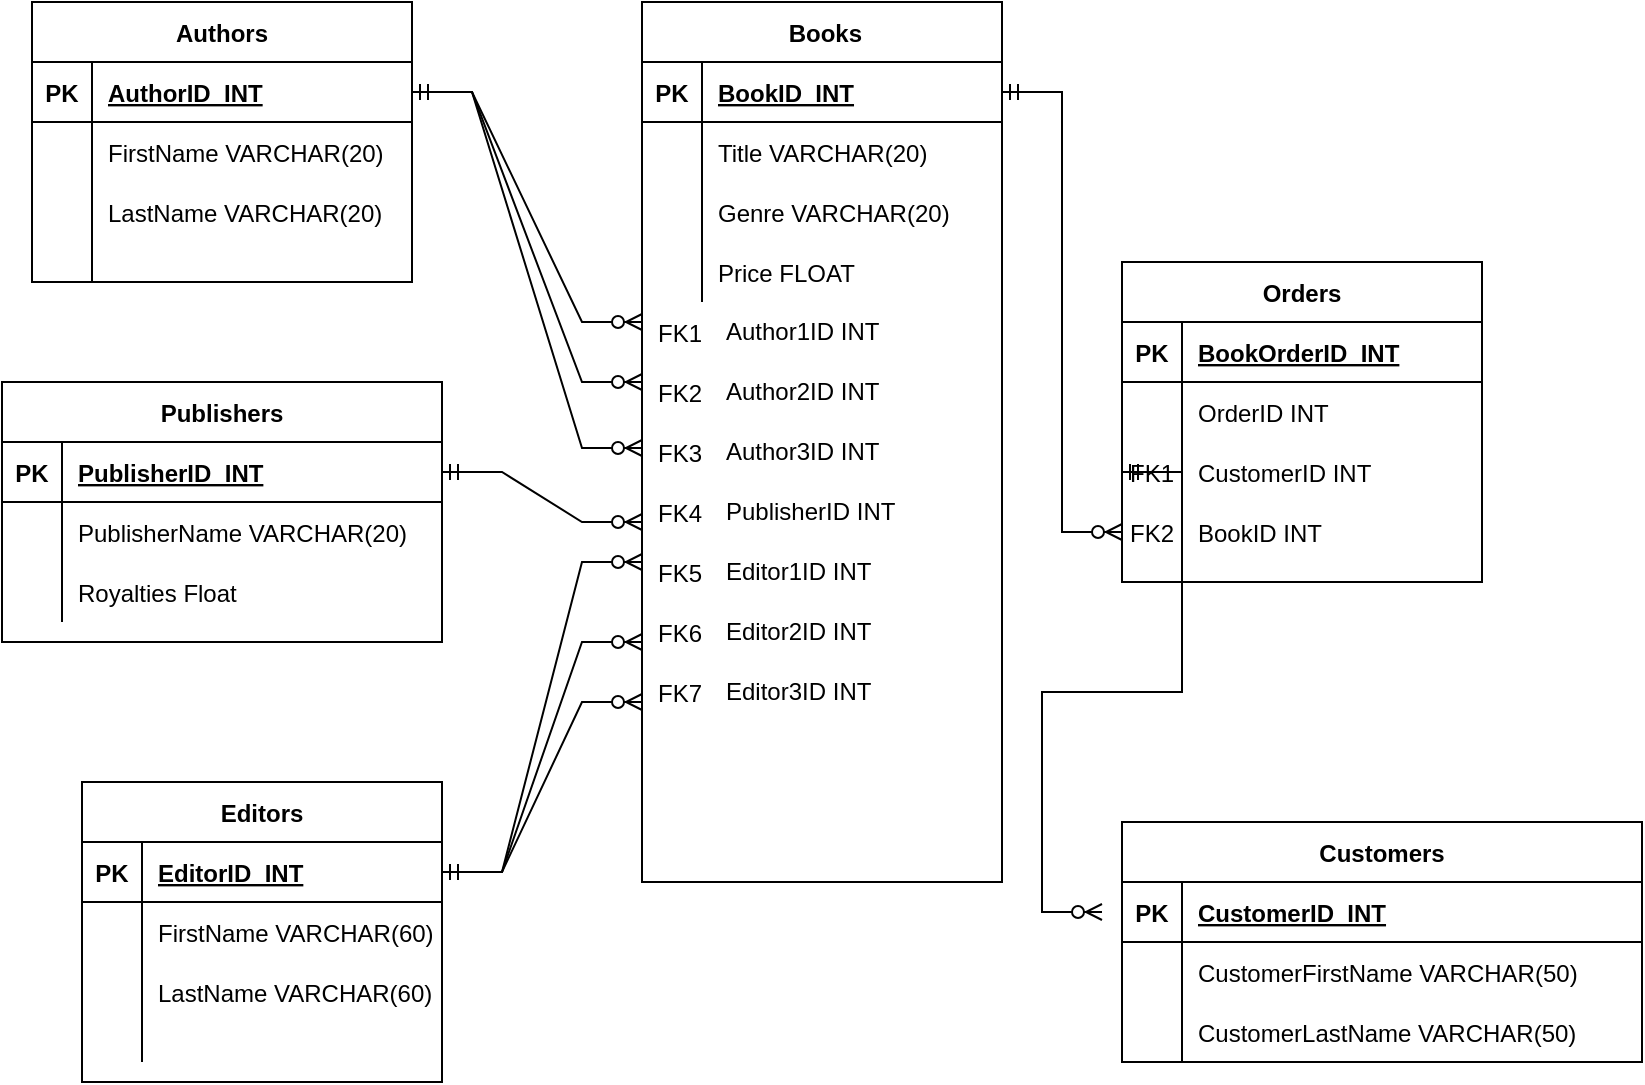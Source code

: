 <mxfile version="16.6.6" type="device"><diagram id="R2lEEEUBdFMjLlhIrx00" name="Page-1"><mxGraphModel dx="418" dy="557" grid="1" gridSize="10" guides="1" tooltips="1" connect="1" arrows="1" fold="1" page="1" pageScale="1" pageWidth="850" pageHeight="1100" math="0" shadow="0" extFonts="Permanent Marker^https://fonts.googleapis.com/css?family=Permanent+Marker"><root><mxCell id="0"/><mxCell id="1" parent="0"/><mxCell id="Vw2k63Ucnaj5jfOjOJpO-2" value="Authors" style="shape=table;startSize=30;container=1;collapsible=1;childLayout=tableLayout;fixedRows=1;rowLines=0;fontStyle=1;align=center;resizeLast=1;" vertex="1" parent="1"><mxGeometry x="15" y="270" width="190" height="140" as="geometry"/></mxCell><mxCell id="Vw2k63Ucnaj5jfOjOJpO-3" value="" style="shape=tableRow;horizontal=0;startSize=0;swimlaneHead=0;swimlaneBody=0;fillColor=none;collapsible=0;dropTarget=0;points=[[0,0.5],[1,0.5]];portConstraint=eastwest;top=0;left=0;right=0;bottom=1;" vertex="1" parent="Vw2k63Ucnaj5jfOjOJpO-2"><mxGeometry y="30" width="190" height="30" as="geometry"/></mxCell><mxCell id="Vw2k63Ucnaj5jfOjOJpO-4" value="PK" style="shape=partialRectangle;connectable=0;fillColor=none;top=0;left=0;bottom=0;right=0;fontStyle=1;overflow=hidden;" vertex="1" parent="Vw2k63Ucnaj5jfOjOJpO-3"><mxGeometry width="30" height="30" as="geometry"><mxRectangle width="30" height="30" as="alternateBounds"/></mxGeometry></mxCell><mxCell id="Vw2k63Ucnaj5jfOjOJpO-5" value="AuthorID_INT" style="shape=partialRectangle;connectable=0;fillColor=none;top=0;left=0;bottom=0;right=0;align=left;spacingLeft=6;fontStyle=5;overflow=hidden;" vertex="1" parent="Vw2k63Ucnaj5jfOjOJpO-3"><mxGeometry x="30" width="160" height="30" as="geometry"><mxRectangle width="160" height="30" as="alternateBounds"/></mxGeometry></mxCell><mxCell id="Vw2k63Ucnaj5jfOjOJpO-6" value="" style="shape=tableRow;horizontal=0;startSize=0;swimlaneHead=0;swimlaneBody=0;fillColor=none;collapsible=0;dropTarget=0;points=[[0,0.5],[1,0.5]];portConstraint=eastwest;top=0;left=0;right=0;bottom=0;" vertex="1" parent="Vw2k63Ucnaj5jfOjOJpO-2"><mxGeometry y="60" width="190" height="30" as="geometry"/></mxCell><mxCell id="Vw2k63Ucnaj5jfOjOJpO-7" value="" style="shape=partialRectangle;connectable=0;fillColor=none;top=0;left=0;bottom=0;right=0;editable=1;overflow=hidden;" vertex="1" parent="Vw2k63Ucnaj5jfOjOJpO-6"><mxGeometry width="30" height="30" as="geometry"><mxRectangle width="30" height="30" as="alternateBounds"/></mxGeometry></mxCell><mxCell id="Vw2k63Ucnaj5jfOjOJpO-8" value="FirstName VARCHAR(20)" style="shape=partialRectangle;connectable=0;fillColor=none;top=0;left=0;bottom=0;right=0;align=left;spacingLeft=6;overflow=hidden;" vertex="1" parent="Vw2k63Ucnaj5jfOjOJpO-6"><mxGeometry x="30" width="160" height="30" as="geometry"><mxRectangle width="160" height="30" as="alternateBounds"/></mxGeometry></mxCell><mxCell id="Vw2k63Ucnaj5jfOjOJpO-9" value="" style="shape=tableRow;horizontal=0;startSize=0;swimlaneHead=0;swimlaneBody=0;fillColor=none;collapsible=0;dropTarget=0;points=[[0,0.5],[1,0.5]];portConstraint=eastwest;top=0;left=0;right=0;bottom=0;" vertex="1" parent="Vw2k63Ucnaj5jfOjOJpO-2"><mxGeometry y="90" width="190" height="30" as="geometry"/></mxCell><mxCell id="Vw2k63Ucnaj5jfOjOJpO-10" value="" style="shape=partialRectangle;connectable=0;fillColor=none;top=0;left=0;bottom=0;right=0;editable=1;overflow=hidden;" vertex="1" parent="Vw2k63Ucnaj5jfOjOJpO-9"><mxGeometry width="30" height="30" as="geometry"><mxRectangle width="30" height="30" as="alternateBounds"/></mxGeometry></mxCell><mxCell id="Vw2k63Ucnaj5jfOjOJpO-11" value="LastName VARCHAR(20)" style="shape=partialRectangle;connectable=0;fillColor=none;top=0;left=0;bottom=0;right=0;align=left;spacingLeft=6;overflow=hidden;" vertex="1" parent="Vw2k63Ucnaj5jfOjOJpO-9"><mxGeometry x="30" width="160" height="30" as="geometry"><mxRectangle width="160" height="30" as="alternateBounds"/></mxGeometry></mxCell><mxCell id="Vw2k63Ucnaj5jfOjOJpO-12" value="" style="shape=tableRow;horizontal=0;startSize=0;swimlaneHead=0;swimlaneBody=0;fillColor=none;collapsible=0;dropTarget=0;points=[[0,0.5],[1,0.5]];portConstraint=eastwest;top=0;left=0;right=0;bottom=0;" vertex="1" parent="Vw2k63Ucnaj5jfOjOJpO-2"><mxGeometry y="120" width="190" height="20" as="geometry"/></mxCell><mxCell id="Vw2k63Ucnaj5jfOjOJpO-13" value="" style="shape=partialRectangle;connectable=0;fillColor=none;top=0;left=0;bottom=0;right=0;editable=1;overflow=hidden;" vertex="1" parent="Vw2k63Ucnaj5jfOjOJpO-12"><mxGeometry width="30" height="20" as="geometry"><mxRectangle width="30" height="20" as="alternateBounds"/></mxGeometry></mxCell><mxCell id="Vw2k63Ucnaj5jfOjOJpO-14" value="" style="shape=partialRectangle;connectable=0;fillColor=none;top=0;left=0;bottom=0;right=0;align=left;spacingLeft=6;overflow=hidden;" vertex="1" parent="Vw2k63Ucnaj5jfOjOJpO-12"><mxGeometry x="30" width="160" height="20" as="geometry"><mxRectangle width="160" height="20" as="alternateBounds"/></mxGeometry></mxCell><mxCell id="Vw2k63Ucnaj5jfOjOJpO-15" value="Publishers" style="shape=table;startSize=30;container=1;collapsible=1;childLayout=tableLayout;fixedRows=1;rowLines=0;fontStyle=1;align=center;resizeLast=1;" vertex="1" parent="1"><mxGeometry y="460" width="220" height="130" as="geometry"/></mxCell><mxCell id="Vw2k63Ucnaj5jfOjOJpO-16" value="" style="shape=tableRow;horizontal=0;startSize=0;swimlaneHead=0;swimlaneBody=0;fillColor=none;collapsible=0;dropTarget=0;points=[[0,0.5],[1,0.5]];portConstraint=eastwest;top=0;left=0;right=0;bottom=1;" vertex="1" parent="Vw2k63Ucnaj5jfOjOJpO-15"><mxGeometry y="30" width="220" height="30" as="geometry"/></mxCell><mxCell id="Vw2k63Ucnaj5jfOjOJpO-17" value="PK" style="shape=partialRectangle;connectable=0;fillColor=none;top=0;left=0;bottom=0;right=0;fontStyle=1;overflow=hidden;" vertex="1" parent="Vw2k63Ucnaj5jfOjOJpO-16"><mxGeometry width="30" height="30" as="geometry"><mxRectangle width="30" height="30" as="alternateBounds"/></mxGeometry></mxCell><mxCell id="Vw2k63Ucnaj5jfOjOJpO-18" value="PublisherID_INT" style="shape=partialRectangle;connectable=0;fillColor=none;top=0;left=0;bottom=0;right=0;align=left;spacingLeft=6;fontStyle=5;overflow=hidden;" vertex="1" parent="Vw2k63Ucnaj5jfOjOJpO-16"><mxGeometry x="30" width="190" height="30" as="geometry"><mxRectangle width="190" height="30" as="alternateBounds"/></mxGeometry></mxCell><mxCell id="Vw2k63Ucnaj5jfOjOJpO-19" value="" style="shape=tableRow;horizontal=0;startSize=0;swimlaneHead=0;swimlaneBody=0;fillColor=none;collapsible=0;dropTarget=0;points=[[0,0.5],[1,0.5]];portConstraint=eastwest;top=0;left=0;right=0;bottom=0;" vertex="1" parent="Vw2k63Ucnaj5jfOjOJpO-15"><mxGeometry y="60" width="220" height="30" as="geometry"/></mxCell><mxCell id="Vw2k63Ucnaj5jfOjOJpO-20" value="" style="shape=partialRectangle;connectable=0;fillColor=none;top=0;left=0;bottom=0;right=0;editable=1;overflow=hidden;" vertex="1" parent="Vw2k63Ucnaj5jfOjOJpO-19"><mxGeometry width="30" height="30" as="geometry"><mxRectangle width="30" height="30" as="alternateBounds"/></mxGeometry></mxCell><mxCell id="Vw2k63Ucnaj5jfOjOJpO-21" value="PublisherName VARCHAR(20)" style="shape=partialRectangle;connectable=0;fillColor=none;top=0;left=0;bottom=0;right=0;align=left;spacingLeft=6;overflow=hidden;" vertex="1" parent="Vw2k63Ucnaj5jfOjOJpO-19"><mxGeometry x="30" width="190" height="30" as="geometry"><mxRectangle width="190" height="30" as="alternateBounds"/></mxGeometry></mxCell><mxCell id="Vw2k63Ucnaj5jfOjOJpO-22" value="" style="shape=tableRow;horizontal=0;startSize=0;swimlaneHead=0;swimlaneBody=0;fillColor=none;collapsible=0;dropTarget=0;points=[[0,0.5],[1,0.5]];portConstraint=eastwest;top=0;left=0;right=0;bottom=0;" vertex="1" parent="Vw2k63Ucnaj5jfOjOJpO-15"><mxGeometry y="90" width="220" height="30" as="geometry"/></mxCell><mxCell id="Vw2k63Ucnaj5jfOjOJpO-23" value="" style="shape=partialRectangle;connectable=0;fillColor=none;top=0;left=0;bottom=0;right=0;editable=1;overflow=hidden;" vertex="1" parent="Vw2k63Ucnaj5jfOjOJpO-22"><mxGeometry width="30" height="30" as="geometry"><mxRectangle width="30" height="30" as="alternateBounds"/></mxGeometry></mxCell><mxCell id="Vw2k63Ucnaj5jfOjOJpO-24" value="Royalties Float" style="shape=partialRectangle;connectable=0;fillColor=none;top=0;left=0;bottom=0;right=0;align=left;spacingLeft=6;overflow=hidden;" vertex="1" parent="Vw2k63Ucnaj5jfOjOJpO-22"><mxGeometry x="30" width="190" height="30" as="geometry"><mxRectangle width="190" height="30" as="alternateBounds"/></mxGeometry></mxCell><mxCell id="Vw2k63Ucnaj5jfOjOJpO-28" value="Editors" style="shape=table;startSize=30;container=1;collapsible=1;childLayout=tableLayout;fixedRows=1;rowLines=0;fontStyle=1;align=center;resizeLast=1;" vertex="1" parent="1"><mxGeometry x="40" y="660" width="180" height="150" as="geometry"/></mxCell><mxCell id="Vw2k63Ucnaj5jfOjOJpO-29" value="" style="shape=tableRow;horizontal=0;startSize=0;swimlaneHead=0;swimlaneBody=0;fillColor=none;collapsible=0;dropTarget=0;points=[[0,0.5],[1,0.5]];portConstraint=eastwest;top=0;left=0;right=0;bottom=1;" vertex="1" parent="Vw2k63Ucnaj5jfOjOJpO-28"><mxGeometry y="30" width="180" height="30" as="geometry"/></mxCell><mxCell id="Vw2k63Ucnaj5jfOjOJpO-30" value="PK" style="shape=partialRectangle;connectable=0;fillColor=none;top=0;left=0;bottom=0;right=0;fontStyle=1;overflow=hidden;" vertex="1" parent="Vw2k63Ucnaj5jfOjOJpO-29"><mxGeometry width="30" height="30" as="geometry"><mxRectangle width="30" height="30" as="alternateBounds"/></mxGeometry></mxCell><mxCell id="Vw2k63Ucnaj5jfOjOJpO-31" value="EditorID_INT" style="shape=partialRectangle;connectable=0;fillColor=none;top=0;left=0;bottom=0;right=0;align=left;spacingLeft=6;fontStyle=5;overflow=hidden;" vertex="1" parent="Vw2k63Ucnaj5jfOjOJpO-29"><mxGeometry x="30" width="150" height="30" as="geometry"><mxRectangle width="150" height="30" as="alternateBounds"/></mxGeometry></mxCell><mxCell id="Vw2k63Ucnaj5jfOjOJpO-32" value="" style="shape=tableRow;horizontal=0;startSize=0;swimlaneHead=0;swimlaneBody=0;fillColor=none;collapsible=0;dropTarget=0;points=[[0,0.5],[1,0.5]];portConstraint=eastwest;top=0;left=0;right=0;bottom=0;" vertex="1" parent="Vw2k63Ucnaj5jfOjOJpO-28"><mxGeometry y="60" width="180" height="30" as="geometry"/></mxCell><mxCell id="Vw2k63Ucnaj5jfOjOJpO-33" value="" style="shape=partialRectangle;connectable=0;fillColor=none;top=0;left=0;bottom=0;right=0;editable=1;overflow=hidden;" vertex="1" parent="Vw2k63Ucnaj5jfOjOJpO-32"><mxGeometry width="30" height="30" as="geometry"><mxRectangle width="30" height="30" as="alternateBounds"/></mxGeometry></mxCell><mxCell id="Vw2k63Ucnaj5jfOjOJpO-34" value="FirstName VARCHAR(60)" style="shape=partialRectangle;connectable=0;fillColor=none;top=0;left=0;bottom=0;right=0;align=left;spacingLeft=6;overflow=hidden;" vertex="1" parent="Vw2k63Ucnaj5jfOjOJpO-32"><mxGeometry x="30" width="150" height="30" as="geometry"><mxRectangle width="150" height="30" as="alternateBounds"/></mxGeometry></mxCell><mxCell id="Vw2k63Ucnaj5jfOjOJpO-35" value="" style="shape=tableRow;horizontal=0;startSize=0;swimlaneHead=0;swimlaneBody=0;fillColor=none;collapsible=0;dropTarget=0;points=[[0,0.5],[1,0.5]];portConstraint=eastwest;top=0;left=0;right=0;bottom=0;" vertex="1" parent="Vw2k63Ucnaj5jfOjOJpO-28"><mxGeometry y="90" width="180" height="30" as="geometry"/></mxCell><mxCell id="Vw2k63Ucnaj5jfOjOJpO-36" value="" style="shape=partialRectangle;connectable=0;fillColor=none;top=0;left=0;bottom=0;right=0;editable=1;overflow=hidden;" vertex="1" parent="Vw2k63Ucnaj5jfOjOJpO-35"><mxGeometry width="30" height="30" as="geometry"><mxRectangle width="30" height="30" as="alternateBounds"/></mxGeometry></mxCell><mxCell id="Vw2k63Ucnaj5jfOjOJpO-37" value="LastName VARCHAR(60)" style="shape=partialRectangle;connectable=0;fillColor=none;top=0;left=0;bottom=0;right=0;align=left;spacingLeft=6;overflow=hidden;" vertex="1" parent="Vw2k63Ucnaj5jfOjOJpO-35"><mxGeometry x="30" width="150" height="30" as="geometry"><mxRectangle width="150" height="30" as="alternateBounds"/></mxGeometry></mxCell><mxCell id="Vw2k63Ucnaj5jfOjOJpO-38" value="" style="shape=tableRow;horizontal=0;startSize=0;swimlaneHead=0;swimlaneBody=0;fillColor=none;collapsible=0;dropTarget=0;points=[[0,0.5],[1,0.5]];portConstraint=eastwest;top=0;left=0;right=0;bottom=0;" vertex="1" parent="Vw2k63Ucnaj5jfOjOJpO-28"><mxGeometry y="120" width="180" height="20" as="geometry"/></mxCell><mxCell id="Vw2k63Ucnaj5jfOjOJpO-39" value="" style="shape=partialRectangle;connectable=0;fillColor=none;top=0;left=0;bottom=0;right=0;editable=1;overflow=hidden;" vertex="1" parent="Vw2k63Ucnaj5jfOjOJpO-38"><mxGeometry width="30" height="20" as="geometry"><mxRectangle width="30" height="20" as="alternateBounds"/></mxGeometry></mxCell><mxCell id="Vw2k63Ucnaj5jfOjOJpO-40" value="" style="shape=partialRectangle;connectable=0;fillColor=none;top=0;left=0;bottom=0;right=0;align=left;spacingLeft=6;overflow=hidden;" vertex="1" parent="Vw2k63Ucnaj5jfOjOJpO-38"><mxGeometry x="30" width="150" height="20" as="geometry"><mxRectangle width="150" height="20" as="alternateBounds"/></mxGeometry></mxCell><mxCell id="Vw2k63Ucnaj5jfOjOJpO-42" value=" Books" style="shape=table;startSize=30;container=1;collapsible=1;childLayout=tableLayout;fixedRows=1;rowLines=0;fontStyle=1;align=center;resizeLast=1;" vertex="1" parent="1"><mxGeometry x="320" y="270" width="180" height="440" as="geometry"><mxRectangle x="440" y="270" width="70" height="30" as="alternateBounds"/></mxGeometry></mxCell><mxCell id="Vw2k63Ucnaj5jfOjOJpO-43" value="" style="shape=tableRow;horizontal=0;startSize=0;swimlaneHead=0;swimlaneBody=0;fillColor=none;collapsible=0;dropTarget=0;points=[[0,0.5],[1,0.5]];portConstraint=eastwest;top=0;left=0;right=0;bottom=1;" vertex="1" parent="Vw2k63Ucnaj5jfOjOJpO-42"><mxGeometry y="30" width="180" height="30" as="geometry"/></mxCell><mxCell id="Vw2k63Ucnaj5jfOjOJpO-44" value="PK" style="shape=partialRectangle;connectable=0;fillColor=none;top=0;left=0;bottom=0;right=0;fontStyle=1;overflow=hidden;" vertex="1" parent="Vw2k63Ucnaj5jfOjOJpO-43"><mxGeometry width="30" height="30" as="geometry"><mxRectangle width="30" height="30" as="alternateBounds"/></mxGeometry></mxCell><mxCell id="Vw2k63Ucnaj5jfOjOJpO-45" value="BookID_INT" style="shape=partialRectangle;connectable=0;fillColor=none;top=0;left=0;bottom=0;right=0;align=left;spacingLeft=6;fontStyle=5;overflow=hidden;" vertex="1" parent="Vw2k63Ucnaj5jfOjOJpO-43"><mxGeometry x="30" width="150" height="30" as="geometry"><mxRectangle width="150" height="30" as="alternateBounds"/></mxGeometry></mxCell><mxCell id="Vw2k63Ucnaj5jfOjOJpO-46" value="" style="shape=tableRow;horizontal=0;startSize=0;swimlaneHead=0;swimlaneBody=0;fillColor=none;collapsible=0;dropTarget=0;points=[[0,0.5],[1,0.5]];portConstraint=eastwest;top=0;left=0;right=0;bottom=0;" vertex="1" parent="Vw2k63Ucnaj5jfOjOJpO-42"><mxGeometry y="60" width="180" height="30" as="geometry"/></mxCell><mxCell id="Vw2k63Ucnaj5jfOjOJpO-47" value="" style="shape=partialRectangle;connectable=0;fillColor=none;top=0;left=0;bottom=0;right=0;editable=1;overflow=hidden;" vertex="1" parent="Vw2k63Ucnaj5jfOjOJpO-46"><mxGeometry width="30" height="30" as="geometry"><mxRectangle width="30" height="30" as="alternateBounds"/></mxGeometry></mxCell><mxCell id="Vw2k63Ucnaj5jfOjOJpO-48" value="Title VARCHAR(20)" style="shape=partialRectangle;connectable=0;fillColor=none;top=0;left=0;bottom=0;right=0;align=left;spacingLeft=6;overflow=hidden;" vertex="1" parent="Vw2k63Ucnaj5jfOjOJpO-46"><mxGeometry x="30" width="150" height="30" as="geometry"><mxRectangle width="150" height="30" as="alternateBounds"/></mxGeometry></mxCell><mxCell id="Vw2k63Ucnaj5jfOjOJpO-49" value="" style="shape=tableRow;horizontal=0;startSize=0;swimlaneHead=0;swimlaneBody=0;fillColor=none;collapsible=0;dropTarget=0;points=[[0,0.5],[1,0.5]];portConstraint=eastwest;top=0;left=0;right=0;bottom=0;" vertex="1" parent="Vw2k63Ucnaj5jfOjOJpO-42"><mxGeometry y="90" width="180" height="30" as="geometry"/></mxCell><mxCell id="Vw2k63Ucnaj5jfOjOJpO-50" value="" style="shape=partialRectangle;connectable=0;fillColor=none;top=0;left=0;bottom=0;right=0;editable=1;overflow=hidden;" vertex="1" parent="Vw2k63Ucnaj5jfOjOJpO-49"><mxGeometry width="30" height="30" as="geometry"><mxRectangle width="30" height="30" as="alternateBounds"/></mxGeometry></mxCell><mxCell id="Vw2k63Ucnaj5jfOjOJpO-51" value="Genre VARCHAR(20)" style="shape=partialRectangle;connectable=0;fillColor=none;top=0;left=0;bottom=0;right=0;align=left;spacingLeft=6;overflow=hidden;" vertex="1" parent="Vw2k63Ucnaj5jfOjOJpO-49"><mxGeometry x="30" width="150" height="30" as="geometry"><mxRectangle width="150" height="30" as="alternateBounds"/></mxGeometry></mxCell><mxCell id="Vw2k63Ucnaj5jfOjOJpO-52" value="" style="shape=tableRow;horizontal=0;startSize=0;swimlaneHead=0;swimlaneBody=0;fillColor=none;collapsible=0;dropTarget=0;points=[[0,0.5],[1,0.5]];portConstraint=eastwest;top=0;left=0;right=0;bottom=0;" vertex="1" parent="Vw2k63Ucnaj5jfOjOJpO-42"><mxGeometry y="120" width="180" height="30" as="geometry"/></mxCell><mxCell id="Vw2k63Ucnaj5jfOjOJpO-53" value="" style="shape=partialRectangle;connectable=0;fillColor=none;top=0;left=0;bottom=0;right=0;editable=1;overflow=hidden;" vertex="1" parent="Vw2k63Ucnaj5jfOjOJpO-52"><mxGeometry width="30" height="30" as="geometry"><mxRectangle width="30" height="30" as="alternateBounds"/></mxGeometry></mxCell><mxCell id="Vw2k63Ucnaj5jfOjOJpO-54" value="Price FLOAT" style="shape=partialRectangle;connectable=0;fillColor=none;top=0;left=0;bottom=0;right=0;align=left;spacingLeft=6;overflow=hidden;" vertex="1" parent="Vw2k63Ucnaj5jfOjOJpO-52"><mxGeometry x="30" width="150" height="30" as="geometry"><mxRectangle width="150" height="30" as="alternateBounds"/></mxGeometry></mxCell><mxCell id="Vw2k63Ucnaj5jfOjOJpO-56" value="Author1ID INT" style="text;html=1;strokeColor=none;fillColor=none;align=left;verticalAlign=middle;whiteSpace=wrap;rounded=0;" vertex="1" parent="1"><mxGeometry x="360" y="420" width="130" height="30" as="geometry"/></mxCell><mxCell id="Vw2k63Ucnaj5jfOjOJpO-57" value="Author2ID INT" style="text;html=1;strokeColor=none;fillColor=none;align=left;verticalAlign=middle;whiteSpace=wrap;rounded=0;" vertex="1" parent="1"><mxGeometry x="360" y="450" width="130" height="30" as="geometry"/></mxCell><mxCell id="Vw2k63Ucnaj5jfOjOJpO-58" value="Author3ID INT" style="text;html=1;strokeColor=none;fillColor=none;align=left;verticalAlign=middle;whiteSpace=wrap;rounded=0;" vertex="1" parent="1"><mxGeometry x="360" y="480" width="130" height="30" as="geometry"/></mxCell><mxCell id="Vw2k63Ucnaj5jfOjOJpO-59" value="PublisherID INT" style="text;html=1;strokeColor=none;fillColor=none;align=left;verticalAlign=middle;whiteSpace=wrap;rounded=0;" vertex="1" parent="1"><mxGeometry x="360" y="510" width="130" height="30" as="geometry"/></mxCell><mxCell id="Vw2k63Ucnaj5jfOjOJpO-60" value="Editor1ID INT" style="text;html=1;strokeColor=none;fillColor=none;align=left;verticalAlign=middle;whiteSpace=wrap;rounded=0;" vertex="1" parent="1"><mxGeometry x="360" y="540" width="130" height="30" as="geometry"/></mxCell><mxCell id="Vw2k63Ucnaj5jfOjOJpO-61" value="Editor2ID INT" style="text;html=1;strokeColor=none;fillColor=none;align=left;verticalAlign=middle;whiteSpace=wrap;rounded=0;" vertex="1" parent="1"><mxGeometry x="360" y="570" width="130" height="30" as="geometry"/></mxCell><mxCell id="Vw2k63Ucnaj5jfOjOJpO-62" value="Editor3ID INT" style="text;html=1;strokeColor=none;fillColor=none;align=left;verticalAlign=middle;whiteSpace=wrap;rounded=0;" vertex="1" parent="1"><mxGeometry x="360" y="600" width="130" height="30" as="geometry"/></mxCell><mxCell id="Vw2k63Ucnaj5jfOjOJpO-66" value="" style="shape=tableRow;horizontal=0;startSize=0;swimlaneHead=0;swimlaneBody=0;fillColor=none;collapsible=0;dropTarget=0;points=[[0,0.5],[1,0.5]];portConstraint=eastwest;top=0;left=0;right=0;bottom=0;" vertex="1" parent="1"><mxGeometry x="450" y="650" width="180" height="30" as="geometry"/></mxCell><mxCell id="Vw2k63Ucnaj5jfOjOJpO-67" value="" style="shape=partialRectangle;connectable=0;fillColor=none;top=0;left=0;bottom=0;right=0;editable=1;overflow=hidden;" vertex="1" parent="Vw2k63Ucnaj5jfOjOJpO-66"><mxGeometry width="30" height="30" as="geometry"><mxRectangle width="30" height="30" as="alternateBounds"/></mxGeometry></mxCell><mxCell id="Vw2k63Ucnaj5jfOjOJpO-68" value="FK1" style="shape=partialRectangle;connectable=0;fillColor=none;top=0;left=0;bottom=0;right=0;align=left;spacingLeft=6;overflow=hidden;" vertex="1" parent="1"><mxGeometry x="320" y="420" width="40" height="30" as="geometry"><mxRectangle width="150" height="30" as="alternateBounds"/></mxGeometry></mxCell><mxCell id="Vw2k63Ucnaj5jfOjOJpO-71" value="FK2" style="shape=partialRectangle;connectable=0;fillColor=none;top=0;left=0;bottom=0;right=0;align=left;spacingLeft=6;overflow=hidden;" vertex="1" parent="1"><mxGeometry x="320" y="450" width="40" height="30" as="geometry"><mxRectangle width="150" height="30" as="alternateBounds"/></mxGeometry></mxCell><mxCell id="Vw2k63Ucnaj5jfOjOJpO-72" value="FK3" style="shape=partialRectangle;connectable=0;fillColor=none;top=0;left=0;bottom=0;right=0;align=left;spacingLeft=6;overflow=hidden;" vertex="1" parent="1"><mxGeometry x="320" y="480" width="40" height="30" as="geometry"><mxRectangle width="150" height="30" as="alternateBounds"/></mxGeometry></mxCell><mxCell id="Vw2k63Ucnaj5jfOjOJpO-73" value="FK4" style="shape=partialRectangle;connectable=0;fillColor=none;top=0;left=0;bottom=0;right=0;align=left;spacingLeft=6;overflow=hidden;" vertex="1" parent="1"><mxGeometry x="320" y="510" width="40" height="30" as="geometry"><mxRectangle width="150" height="30" as="alternateBounds"/></mxGeometry></mxCell><mxCell id="Vw2k63Ucnaj5jfOjOJpO-74" value="FK5" style="shape=partialRectangle;connectable=0;fillColor=none;top=0;left=0;bottom=0;right=0;align=left;spacingLeft=6;overflow=hidden;" vertex="1" parent="1"><mxGeometry x="320" y="540" width="40" height="30" as="geometry"><mxRectangle width="150" height="30" as="alternateBounds"/></mxGeometry></mxCell><mxCell id="Vw2k63Ucnaj5jfOjOJpO-75" value="FK6" style="shape=partialRectangle;connectable=0;fillColor=none;top=0;left=0;bottom=0;right=0;align=left;spacingLeft=6;overflow=hidden;" vertex="1" parent="1"><mxGeometry x="320" y="570" width="40" height="30" as="geometry"><mxRectangle width="150" height="30" as="alternateBounds"/></mxGeometry></mxCell><mxCell id="Vw2k63Ucnaj5jfOjOJpO-76" value="FK7" style="shape=partialRectangle;connectable=0;fillColor=none;top=0;left=0;bottom=0;right=0;align=left;spacingLeft=6;overflow=hidden;" vertex="1" parent="1"><mxGeometry x="320" y="600" width="40" height="30" as="geometry"><mxRectangle width="150" height="30" as="alternateBounds"/></mxGeometry></mxCell><mxCell id="Vw2k63Ucnaj5jfOjOJpO-77" value="Orders" style="shape=table;startSize=30;container=1;collapsible=1;childLayout=tableLayout;fixedRows=1;rowLines=0;fontStyle=1;align=center;resizeLast=1;strokeColor=default;" vertex="1" parent="1"><mxGeometry x="560" y="400" width="180" height="160" as="geometry"/></mxCell><mxCell id="Vw2k63Ucnaj5jfOjOJpO-78" value="" style="shape=tableRow;horizontal=0;startSize=0;swimlaneHead=0;swimlaneBody=0;fillColor=none;collapsible=0;dropTarget=0;points=[[0,0.5],[1,0.5]];portConstraint=eastwest;top=0;left=0;right=0;bottom=1;strokeColor=default;" vertex="1" parent="Vw2k63Ucnaj5jfOjOJpO-77"><mxGeometry y="30" width="180" height="30" as="geometry"/></mxCell><mxCell id="Vw2k63Ucnaj5jfOjOJpO-79" value="PK" style="shape=partialRectangle;connectable=0;fillColor=none;top=0;left=0;bottom=0;right=0;fontStyle=1;overflow=hidden;strokeColor=default;" vertex="1" parent="Vw2k63Ucnaj5jfOjOJpO-78"><mxGeometry width="30" height="30" as="geometry"><mxRectangle width="30" height="30" as="alternateBounds"/></mxGeometry></mxCell><mxCell id="Vw2k63Ucnaj5jfOjOJpO-80" value="BookOrderID_INT" style="shape=partialRectangle;connectable=0;fillColor=none;top=0;left=0;bottom=0;right=0;align=left;spacingLeft=6;fontStyle=5;overflow=hidden;strokeColor=default;" vertex="1" parent="Vw2k63Ucnaj5jfOjOJpO-78"><mxGeometry x="30" width="150" height="30" as="geometry"><mxRectangle width="150" height="30" as="alternateBounds"/></mxGeometry></mxCell><mxCell id="Vw2k63Ucnaj5jfOjOJpO-81" value="" style="shape=tableRow;horizontal=0;startSize=0;swimlaneHead=0;swimlaneBody=0;fillColor=none;collapsible=0;dropTarget=0;points=[[0,0.5],[1,0.5]];portConstraint=eastwest;top=0;left=0;right=0;bottom=0;strokeColor=default;" vertex="1" parent="Vw2k63Ucnaj5jfOjOJpO-77"><mxGeometry y="60" width="180" height="30" as="geometry"/></mxCell><mxCell id="Vw2k63Ucnaj5jfOjOJpO-82" value="" style="shape=partialRectangle;connectable=0;fillColor=none;top=0;left=0;bottom=0;right=0;editable=1;overflow=hidden;strokeColor=default;" vertex="1" parent="Vw2k63Ucnaj5jfOjOJpO-81"><mxGeometry width="30" height="30" as="geometry"><mxRectangle width="30" height="30" as="alternateBounds"/></mxGeometry></mxCell><mxCell id="Vw2k63Ucnaj5jfOjOJpO-83" value="OrderID INT" style="shape=partialRectangle;connectable=0;fillColor=none;top=0;left=0;bottom=0;right=0;align=left;spacingLeft=6;overflow=hidden;strokeColor=default;" vertex="1" parent="Vw2k63Ucnaj5jfOjOJpO-81"><mxGeometry x="30" width="150" height="30" as="geometry"><mxRectangle width="150" height="30" as="alternateBounds"/></mxGeometry></mxCell><mxCell id="Vw2k63Ucnaj5jfOjOJpO-84" value="" style="shape=tableRow;horizontal=0;startSize=0;swimlaneHead=0;swimlaneBody=0;fillColor=none;collapsible=0;dropTarget=0;points=[[0,0.5],[1,0.5]];portConstraint=eastwest;top=0;left=0;right=0;bottom=0;strokeColor=default;" vertex="1" parent="Vw2k63Ucnaj5jfOjOJpO-77"><mxGeometry y="90" width="180" height="30" as="geometry"/></mxCell><mxCell id="Vw2k63Ucnaj5jfOjOJpO-85" value="FK1" style="shape=partialRectangle;connectable=0;fillColor=none;top=0;left=0;bottom=0;right=0;editable=1;overflow=hidden;strokeColor=default;" vertex="1" parent="Vw2k63Ucnaj5jfOjOJpO-84"><mxGeometry width="30" height="30" as="geometry"><mxRectangle width="30" height="30" as="alternateBounds"/></mxGeometry></mxCell><mxCell id="Vw2k63Ucnaj5jfOjOJpO-86" value="CustomerID INT" style="shape=partialRectangle;connectable=0;fillColor=none;top=0;left=0;bottom=0;right=0;align=left;spacingLeft=6;overflow=hidden;strokeColor=default;" vertex="1" parent="Vw2k63Ucnaj5jfOjOJpO-84"><mxGeometry x="30" width="150" height="30" as="geometry"><mxRectangle width="150" height="30" as="alternateBounds"/></mxGeometry></mxCell><mxCell id="Vw2k63Ucnaj5jfOjOJpO-87" value="" style="shape=tableRow;horizontal=0;startSize=0;swimlaneHead=0;swimlaneBody=0;fillColor=none;collapsible=0;dropTarget=0;points=[[0,0.5],[1,0.5]];portConstraint=eastwest;top=0;left=0;right=0;bottom=0;strokeColor=default;" vertex="1" parent="Vw2k63Ucnaj5jfOjOJpO-77"><mxGeometry y="120" width="180" height="30" as="geometry"/></mxCell><mxCell id="Vw2k63Ucnaj5jfOjOJpO-88" value="FK2" style="shape=partialRectangle;connectable=0;fillColor=none;top=0;left=0;bottom=0;right=0;editable=1;overflow=hidden;strokeColor=default;" vertex="1" parent="Vw2k63Ucnaj5jfOjOJpO-87"><mxGeometry width="30" height="30" as="geometry"><mxRectangle width="30" height="30" as="alternateBounds"/></mxGeometry></mxCell><mxCell id="Vw2k63Ucnaj5jfOjOJpO-89" value="BookID INT" style="shape=partialRectangle;connectable=0;fillColor=none;top=0;left=0;bottom=0;right=0;align=left;spacingLeft=6;overflow=hidden;strokeColor=default;" vertex="1" parent="Vw2k63Ucnaj5jfOjOJpO-87"><mxGeometry x="30" width="150" height="30" as="geometry"><mxRectangle width="150" height="30" as="alternateBounds"/></mxGeometry></mxCell><mxCell id="Vw2k63Ucnaj5jfOjOJpO-105" value="Customers" style="shape=table;startSize=30;container=1;collapsible=1;childLayout=tableLayout;fixedRows=1;rowLines=0;fontStyle=1;align=center;resizeLast=1;strokeColor=default;" vertex="1" parent="1"><mxGeometry x="560" y="680" width="260" height="120" as="geometry"/></mxCell><mxCell id="Vw2k63Ucnaj5jfOjOJpO-106" value="" style="shape=tableRow;horizontal=0;startSize=0;swimlaneHead=0;swimlaneBody=0;fillColor=none;collapsible=0;dropTarget=0;points=[[0,0.5],[1,0.5]];portConstraint=eastwest;top=0;left=0;right=0;bottom=1;strokeColor=default;" vertex="1" parent="Vw2k63Ucnaj5jfOjOJpO-105"><mxGeometry y="30" width="260" height="30" as="geometry"/></mxCell><mxCell id="Vw2k63Ucnaj5jfOjOJpO-107" value="PK" style="shape=partialRectangle;connectable=0;fillColor=none;top=0;left=0;bottom=0;right=0;fontStyle=1;overflow=hidden;strokeColor=default;" vertex="1" parent="Vw2k63Ucnaj5jfOjOJpO-106"><mxGeometry width="30" height="30" as="geometry"><mxRectangle width="30" height="30" as="alternateBounds"/></mxGeometry></mxCell><mxCell id="Vw2k63Ucnaj5jfOjOJpO-108" value="CustomerID_INT" style="shape=partialRectangle;connectable=0;fillColor=none;top=0;left=0;bottom=0;right=0;align=left;spacingLeft=6;fontStyle=5;overflow=hidden;strokeColor=default;" vertex="1" parent="Vw2k63Ucnaj5jfOjOJpO-106"><mxGeometry x="30" width="230" height="30" as="geometry"><mxRectangle width="230" height="30" as="alternateBounds"/></mxGeometry></mxCell><mxCell id="Vw2k63Ucnaj5jfOjOJpO-109" value="" style="shape=tableRow;horizontal=0;startSize=0;swimlaneHead=0;swimlaneBody=0;fillColor=none;collapsible=0;dropTarget=0;points=[[0,0.5],[1,0.5]];portConstraint=eastwest;top=0;left=0;right=0;bottom=0;strokeColor=default;" vertex="1" parent="Vw2k63Ucnaj5jfOjOJpO-105"><mxGeometry y="60" width="260" height="30" as="geometry"/></mxCell><mxCell id="Vw2k63Ucnaj5jfOjOJpO-110" value="" style="shape=partialRectangle;connectable=0;fillColor=none;top=0;left=0;bottom=0;right=0;editable=1;overflow=hidden;strokeColor=default;" vertex="1" parent="Vw2k63Ucnaj5jfOjOJpO-109"><mxGeometry width="30" height="30" as="geometry"><mxRectangle width="30" height="30" as="alternateBounds"/></mxGeometry></mxCell><mxCell id="Vw2k63Ucnaj5jfOjOJpO-111" value="CustomerFirstName VARCHAR(50)" style="shape=partialRectangle;connectable=0;fillColor=none;top=0;left=0;bottom=0;right=0;align=left;spacingLeft=6;overflow=hidden;strokeColor=default;" vertex="1" parent="Vw2k63Ucnaj5jfOjOJpO-109"><mxGeometry x="30" width="230" height="30" as="geometry"><mxRectangle width="230" height="30" as="alternateBounds"/></mxGeometry></mxCell><mxCell id="Vw2k63Ucnaj5jfOjOJpO-112" value="" style="shape=tableRow;horizontal=0;startSize=0;swimlaneHead=0;swimlaneBody=0;fillColor=none;collapsible=0;dropTarget=0;points=[[0,0.5],[1,0.5]];portConstraint=eastwest;top=0;left=0;right=0;bottom=0;strokeColor=default;" vertex="1" parent="Vw2k63Ucnaj5jfOjOJpO-105"><mxGeometry y="90" width="260" height="30" as="geometry"/></mxCell><mxCell id="Vw2k63Ucnaj5jfOjOJpO-113" value="" style="shape=partialRectangle;connectable=0;fillColor=none;top=0;left=0;bottom=0;right=0;editable=1;overflow=hidden;strokeColor=default;" vertex="1" parent="Vw2k63Ucnaj5jfOjOJpO-112"><mxGeometry width="30" height="30" as="geometry"><mxRectangle width="30" height="30" as="alternateBounds"/></mxGeometry></mxCell><mxCell id="Vw2k63Ucnaj5jfOjOJpO-114" value="CustomerLastName VARCHAR(50)" style="shape=partialRectangle;connectable=0;fillColor=none;top=0;left=0;bottom=0;right=0;align=left;spacingLeft=6;overflow=hidden;strokeColor=default;" vertex="1" parent="Vw2k63Ucnaj5jfOjOJpO-112"><mxGeometry x="30" width="230" height="30" as="geometry"><mxRectangle width="230" height="30" as="alternateBounds"/></mxGeometry></mxCell><mxCell id="Vw2k63Ucnaj5jfOjOJpO-124" value="" style="edgeStyle=entityRelationEdgeStyle;fontSize=12;html=1;endArrow=ERzeroToMany;startArrow=ERmandOne;rounded=0;exitX=1;exitY=0.5;exitDx=0;exitDy=0;" edge="1" parent="1" source="Vw2k63Ucnaj5jfOjOJpO-16"><mxGeometry width="100" height="100" relative="1" as="geometry"><mxPoint x="225" y="560" as="sourcePoint"/><mxPoint x="320" y="530" as="targetPoint"/></mxGeometry></mxCell><mxCell id="Vw2k63Ucnaj5jfOjOJpO-126" value="" style="edgeStyle=entityRelationEdgeStyle;fontSize=12;html=1;endArrow=ERzeroToMany;startArrow=ERmandOne;rounded=0;exitX=1;exitY=0.5;exitDx=0;exitDy=0;" edge="1" parent="1" source="Vw2k63Ucnaj5jfOjOJpO-29"><mxGeometry width="100" height="100" relative="1" as="geometry"><mxPoint x="240" y="710" as="sourcePoint"/><mxPoint x="320" y="620" as="targetPoint"/></mxGeometry></mxCell><mxCell id="Vw2k63Ucnaj5jfOjOJpO-127" value="" style="edgeStyle=entityRelationEdgeStyle;fontSize=12;html=1;endArrow=ERzeroToMany;startArrow=ERmandOne;rounded=0;exitX=1;exitY=0.5;exitDx=0;exitDy=0;" edge="1" parent="1" source="Vw2k63Ucnaj5jfOjOJpO-29"><mxGeometry width="100" height="100" relative="1" as="geometry"><mxPoint x="230" y="715" as="sourcePoint"/><mxPoint x="320" y="590" as="targetPoint"/></mxGeometry></mxCell><mxCell id="Vw2k63Ucnaj5jfOjOJpO-128" value="" style="edgeStyle=entityRelationEdgeStyle;fontSize=12;html=1;endArrow=ERzeroToMany;startArrow=ERmandOne;rounded=0;exitX=1;exitY=0.5;exitDx=0;exitDy=0;" edge="1" parent="1" source="Vw2k63Ucnaj5jfOjOJpO-29"><mxGeometry width="100" height="100" relative="1" as="geometry"><mxPoint x="220" y="722.5" as="sourcePoint"/><mxPoint x="320" y="550" as="targetPoint"/></mxGeometry></mxCell><mxCell id="Vw2k63Ucnaj5jfOjOJpO-129" value="" style="edgeStyle=entityRelationEdgeStyle;fontSize=12;html=1;endArrow=ERzeroToMany;startArrow=ERmandOne;rounded=0;exitX=1;exitY=0.5;exitDx=0;exitDy=0;" edge="1" parent="1" source="Vw2k63Ucnaj5jfOjOJpO-3"><mxGeometry width="100" height="100" relative="1" as="geometry"><mxPoint x="210" y="380" as="sourcePoint"/><mxPoint x="320" y="430" as="targetPoint"/></mxGeometry></mxCell><mxCell id="Vw2k63Ucnaj5jfOjOJpO-130" value="" style="edgeStyle=entityRelationEdgeStyle;fontSize=12;html=1;endArrow=ERzeroToMany;startArrow=ERmandOne;rounded=0;exitX=1;exitY=0.5;exitDx=0;exitDy=0;" edge="1" parent="1"><mxGeometry width="100" height="100" relative="1" as="geometry"><mxPoint x="205" y="315" as="sourcePoint"/><mxPoint x="320" y="460" as="targetPoint"/></mxGeometry></mxCell><mxCell id="Vw2k63Ucnaj5jfOjOJpO-132" value="" style="edgeStyle=entityRelationEdgeStyle;fontSize=12;html=1;endArrow=ERzeroToMany;startArrow=ERmandOne;rounded=0;exitX=1;exitY=0.5;exitDx=0;exitDy=0;" edge="1" parent="1" source="Vw2k63Ucnaj5jfOjOJpO-3"><mxGeometry width="100" height="100" relative="1" as="geometry"><mxPoint x="215" y="377.5" as="sourcePoint"/><mxPoint x="320" y="493" as="targetPoint"/></mxGeometry></mxCell><mxCell id="Vw2k63Ucnaj5jfOjOJpO-133" value="" style="edgeStyle=entityRelationEdgeStyle;fontSize=12;html=1;endArrow=ERzeroToMany;startArrow=ERmandOne;rounded=0;exitX=1;exitY=0.5;exitDx=0;exitDy=0;entryX=0;entryY=0.5;entryDx=0;entryDy=0;" edge="1" parent="1" source="Vw2k63Ucnaj5jfOjOJpO-43" target="Vw2k63Ucnaj5jfOjOJpO-87"><mxGeometry width="100" height="100" relative="1" as="geometry"><mxPoint x="480" y="490" as="sourcePoint"/><mxPoint x="580" y="390" as="targetPoint"/></mxGeometry></mxCell><mxCell id="Vw2k63Ucnaj5jfOjOJpO-142" value="" style="edgeStyle=entityRelationEdgeStyle;fontSize=12;html=1;endArrow=ERzeroToMany;startArrow=ERmandOne;rounded=0;exitX=0;exitY=0.5;exitDx=0;exitDy=0;" edge="1" parent="1" source="Vw2k63Ucnaj5jfOjOJpO-84"><mxGeometry width="100" height="100" relative="1" as="geometry"><mxPoint x="680" y="830" as="sourcePoint"/><mxPoint x="550" y="725" as="targetPoint"/></mxGeometry></mxCell></root></mxGraphModel></diagram></mxfile>
